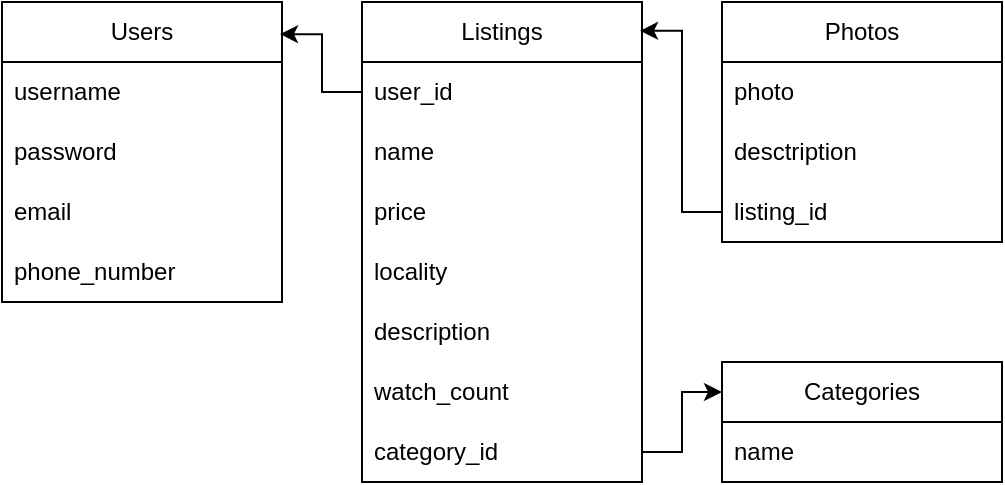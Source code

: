 <mxfile version="21.0.8" type="device"><diagram name="Page-1" id="TwSyFJ7ag4dOFPG5ZyEe"><mxGraphModel dx="1161" dy="638" grid="1" gridSize="10" guides="1" tooltips="1" connect="1" arrows="1" fold="1" page="1" pageScale="1" pageWidth="827" pageHeight="1169" math="0" shadow="0"><root><mxCell id="0"/><mxCell id="1" parent="0"/><mxCell id="Tx9-9Pcmzfj9Pk6M6rrJ-2" value="Categories" style="swimlane;fontStyle=0;childLayout=stackLayout;horizontal=1;startSize=30;horizontalStack=0;resizeParent=1;resizeParentMax=0;resizeLast=0;collapsible=1;marginBottom=0;whiteSpace=wrap;html=1;" vertex="1" parent="1"><mxGeometry x="500" y="380" width="140" height="60" as="geometry"/></mxCell><mxCell id="Tx9-9Pcmzfj9Pk6M6rrJ-3" value="name" style="text;strokeColor=none;fillColor=none;align=left;verticalAlign=middle;spacingLeft=4;spacingRight=4;overflow=hidden;points=[[0,0.5],[1,0.5]];portConstraint=eastwest;rotatable=0;whiteSpace=wrap;html=1;" vertex="1" parent="Tx9-9Pcmzfj9Pk6M6rrJ-2"><mxGeometry y="30" width="140" height="30" as="geometry"/></mxCell><mxCell id="Tx9-9Pcmzfj9Pk6M6rrJ-6" value="Listings" style="swimlane;fontStyle=0;childLayout=stackLayout;horizontal=1;startSize=30;horizontalStack=0;resizeParent=1;resizeParentMax=0;resizeLast=0;collapsible=1;marginBottom=0;whiteSpace=wrap;html=1;" vertex="1" parent="1"><mxGeometry x="320" y="200" width="140" height="240" as="geometry"/></mxCell><mxCell id="Tx9-9Pcmzfj9Pk6M6rrJ-7" value="user_id" style="text;strokeColor=none;fillColor=none;align=left;verticalAlign=middle;spacingLeft=4;spacingRight=4;overflow=hidden;points=[[0,0.5],[1,0.5]];portConstraint=eastwest;rotatable=0;whiteSpace=wrap;html=1;" vertex="1" parent="Tx9-9Pcmzfj9Pk6M6rrJ-6"><mxGeometry y="30" width="140" height="30" as="geometry"/></mxCell><mxCell id="Tx9-9Pcmzfj9Pk6M6rrJ-8" value="name" style="text;strokeColor=none;fillColor=none;align=left;verticalAlign=middle;spacingLeft=4;spacingRight=4;overflow=hidden;points=[[0,0.5],[1,0.5]];portConstraint=eastwest;rotatable=0;whiteSpace=wrap;html=1;" vertex="1" parent="Tx9-9Pcmzfj9Pk6M6rrJ-6"><mxGeometry y="60" width="140" height="30" as="geometry"/></mxCell><mxCell id="Tx9-9Pcmzfj9Pk6M6rrJ-9" value="price" style="text;strokeColor=none;fillColor=none;align=left;verticalAlign=middle;spacingLeft=4;spacingRight=4;overflow=hidden;points=[[0,0.5],[1,0.5]];portConstraint=eastwest;rotatable=0;whiteSpace=wrap;html=1;" vertex="1" parent="Tx9-9Pcmzfj9Pk6M6rrJ-6"><mxGeometry y="90" width="140" height="30" as="geometry"/></mxCell><mxCell id="Tx9-9Pcmzfj9Pk6M6rrJ-15" value="locality" style="text;html=1;strokeColor=none;fillColor=none;align=left;verticalAlign=middle;whiteSpace=wrap;rounded=0;spacingLeft=4;spacingRight=4;" vertex="1" parent="Tx9-9Pcmzfj9Pk6M6rrJ-6"><mxGeometry y="120" width="140" height="30" as="geometry"/></mxCell><mxCell id="Tx9-9Pcmzfj9Pk6M6rrJ-16" value="description" style="text;html=1;strokeColor=none;fillColor=none;align=left;verticalAlign=middle;whiteSpace=wrap;rounded=0;spacingLeft=4;spacingRight=4;" vertex="1" parent="Tx9-9Pcmzfj9Pk6M6rrJ-6"><mxGeometry y="150" width="140" height="30" as="geometry"/></mxCell><mxCell id="Tx9-9Pcmzfj9Pk6M6rrJ-17" value="watch_count" style="text;html=1;strokeColor=none;fillColor=none;align=left;verticalAlign=middle;whiteSpace=wrap;rounded=0;spacingLeft=4;spacingRight=4;" vertex="1" parent="Tx9-9Pcmzfj9Pk6M6rrJ-6"><mxGeometry y="180" width="140" height="30" as="geometry"/></mxCell><mxCell id="Tx9-9Pcmzfj9Pk6M6rrJ-18" value="category_id" style="text;html=1;strokeColor=none;fillColor=none;align=left;verticalAlign=middle;whiteSpace=wrap;rounded=0;spacingLeft=4;spacingRight=4;" vertex="1" parent="Tx9-9Pcmzfj9Pk6M6rrJ-6"><mxGeometry y="210" width="140" height="30" as="geometry"/></mxCell><mxCell id="Tx9-9Pcmzfj9Pk6M6rrJ-10" value="Users" style="swimlane;fontStyle=0;childLayout=stackLayout;horizontal=1;startSize=30;horizontalStack=0;resizeParent=1;resizeParentMax=0;resizeLast=0;collapsible=1;marginBottom=0;whiteSpace=wrap;html=1;" vertex="1" parent="1"><mxGeometry x="140" y="200" width="140" height="150" as="geometry"/></mxCell><mxCell id="Tx9-9Pcmzfj9Pk6M6rrJ-11" value="username" style="text;strokeColor=none;fillColor=none;align=left;verticalAlign=middle;spacingLeft=4;spacingRight=4;overflow=hidden;points=[[0,0.5],[1,0.5]];portConstraint=eastwest;rotatable=0;whiteSpace=wrap;html=1;" vertex="1" parent="Tx9-9Pcmzfj9Pk6M6rrJ-10"><mxGeometry y="30" width="140" height="30" as="geometry"/></mxCell><mxCell id="Tx9-9Pcmzfj9Pk6M6rrJ-12" value="password" style="text;strokeColor=none;fillColor=none;align=left;verticalAlign=middle;spacingLeft=4;spacingRight=4;overflow=hidden;points=[[0,0.5],[1,0.5]];portConstraint=eastwest;rotatable=0;whiteSpace=wrap;html=1;" vertex="1" parent="Tx9-9Pcmzfj9Pk6M6rrJ-10"><mxGeometry y="60" width="140" height="30" as="geometry"/></mxCell><mxCell id="Tx9-9Pcmzfj9Pk6M6rrJ-13" value="email" style="text;strokeColor=none;fillColor=none;align=left;verticalAlign=middle;spacingLeft=4;spacingRight=4;overflow=hidden;points=[[0,0.5],[1,0.5]];portConstraint=eastwest;rotatable=0;whiteSpace=wrap;html=1;" vertex="1" parent="Tx9-9Pcmzfj9Pk6M6rrJ-10"><mxGeometry y="90" width="140" height="30" as="geometry"/></mxCell><mxCell id="Tx9-9Pcmzfj9Pk6M6rrJ-14" value="phone_number" style="text;html=1;strokeColor=none;fillColor=none;align=left;verticalAlign=middle;whiteSpace=wrap;rounded=0;spacingLeft=4;spacingRight=4;" vertex="1" parent="Tx9-9Pcmzfj9Pk6M6rrJ-10"><mxGeometry y="120" width="140" height="30" as="geometry"/></mxCell><mxCell id="Tx9-9Pcmzfj9Pk6M6rrJ-20" value="Photos" style="swimlane;fontStyle=0;childLayout=stackLayout;horizontal=1;startSize=30;horizontalStack=0;resizeParent=1;resizeParentMax=0;resizeLast=0;collapsible=1;marginBottom=0;whiteSpace=wrap;html=1;" vertex="1" parent="1"><mxGeometry x="500" y="200" width="140" height="120" as="geometry"/></mxCell><mxCell id="Tx9-9Pcmzfj9Pk6M6rrJ-21" value="photo" style="text;strokeColor=none;fillColor=none;align=left;verticalAlign=middle;spacingLeft=4;spacingRight=4;overflow=hidden;points=[[0,0.5],[1,0.5]];portConstraint=eastwest;rotatable=0;whiteSpace=wrap;html=1;" vertex="1" parent="Tx9-9Pcmzfj9Pk6M6rrJ-20"><mxGeometry y="30" width="140" height="30" as="geometry"/></mxCell><mxCell id="Tx9-9Pcmzfj9Pk6M6rrJ-22" value="desctription" style="text;strokeColor=none;fillColor=none;align=left;verticalAlign=middle;spacingLeft=4;spacingRight=4;overflow=hidden;points=[[0,0.5],[1,0.5]];portConstraint=eastwest;rotatable=0;whiteSpace=wrap;html=1;" vertex="1" parent="Tx9-9Pcmzfj9Pk6M6rrJ-20"><mxGeometry y="60" width="140" height="30" as="geometry"/></mxCell><mxCell id="Tx9-9Pcmzfj9Pk6M6rrJ-23" value="listing_id" style="text;strokeColor=none;fillColor=none;align=left;verticalAlign=middle;spacingLeft=4;spacingRight=4;overflow=hidden;points=[[0,0.5],[1,0.5]];portConstraint=eastwest;rotatable=0;whiteSpace=wrap;html=1;" vertex="1" parent="Tx9-9Pcmzfj9Pk6M6rrJ-20"><mxGeometry y="90" width="140" height="30" as="geometry"/></mxCell><mxCell id="Tx9-9Pcmzfj9Pk6M6rrJ-24" style="edgeStyle=orthogonalEdgeStyle;rounded=0;orthogonalLoop=1;jettySize=auto;html=1;exitX=1;exitY=0.5;exitDx=0;exitDy=0;entryX=0;entryY=0.25;entryDx=0;entryDy=0;" edge="1" parent="1" source="Tx9-9Pcmzfj9Pk6M6rrJ-18" target="Tx9-9Pcmzfj9Pk6M6rrJ-2"><mxGeometry relative="1" as="geometry"><Array as="points"><mxPoint x="480" y="425"/><mxPoint x="480" y="395"/></Array></mxGeometry></mxCell><mxCell id="Tx9-9Pcmzfj9Pk6M6rrJ-25" style="edgeStyle=orthogonalEdgeStyle;rounded=0;orthogonalLoop=1;jettySize=auto;html=1;exitX=0;exitY=0.5;exitDx=0;exitDy=0;entryX=0.993;entryY=0.107;entryDx=0;entryDy=0;entryPerimeter=0;" edge="1" parent="1" source="Tx9-9Pcmzfj9Pk6M6rrJ-7" target="Tx9-9Pcmzfj9Pk6M6rrJ-10"><mxGeometry relative="1" as="geometry"/></mxCell><mxCell id="Tx9-9Pcmzfj9Pk6M6rrJ-26" style="edgeStyle=orthogonalEdgeStyle;rounded=0;orthogonalLoop=1;jettySize=auto;html=1;exitX=0;exitY=0.5;exitDx=0;exitDy=0;entryX=0.993;entryY=0.06;entryDx=0;entryDy=0;entryPerimeter=0;" edge="1" parent="1" source="Tx9-9Pcmzfj9Pk6M6rrJ-23" target="Tx9-9Pcmzfj9Pk6M6rrJ-6"><mxGeometry relative="1" as="geometry"><Array as="points"><mxPoint x="480" y="305"/><mxPoint x="480" y="214"/></Array></mxGeometry></mxCell></root></mxGraphModel></diagram></mxfile>